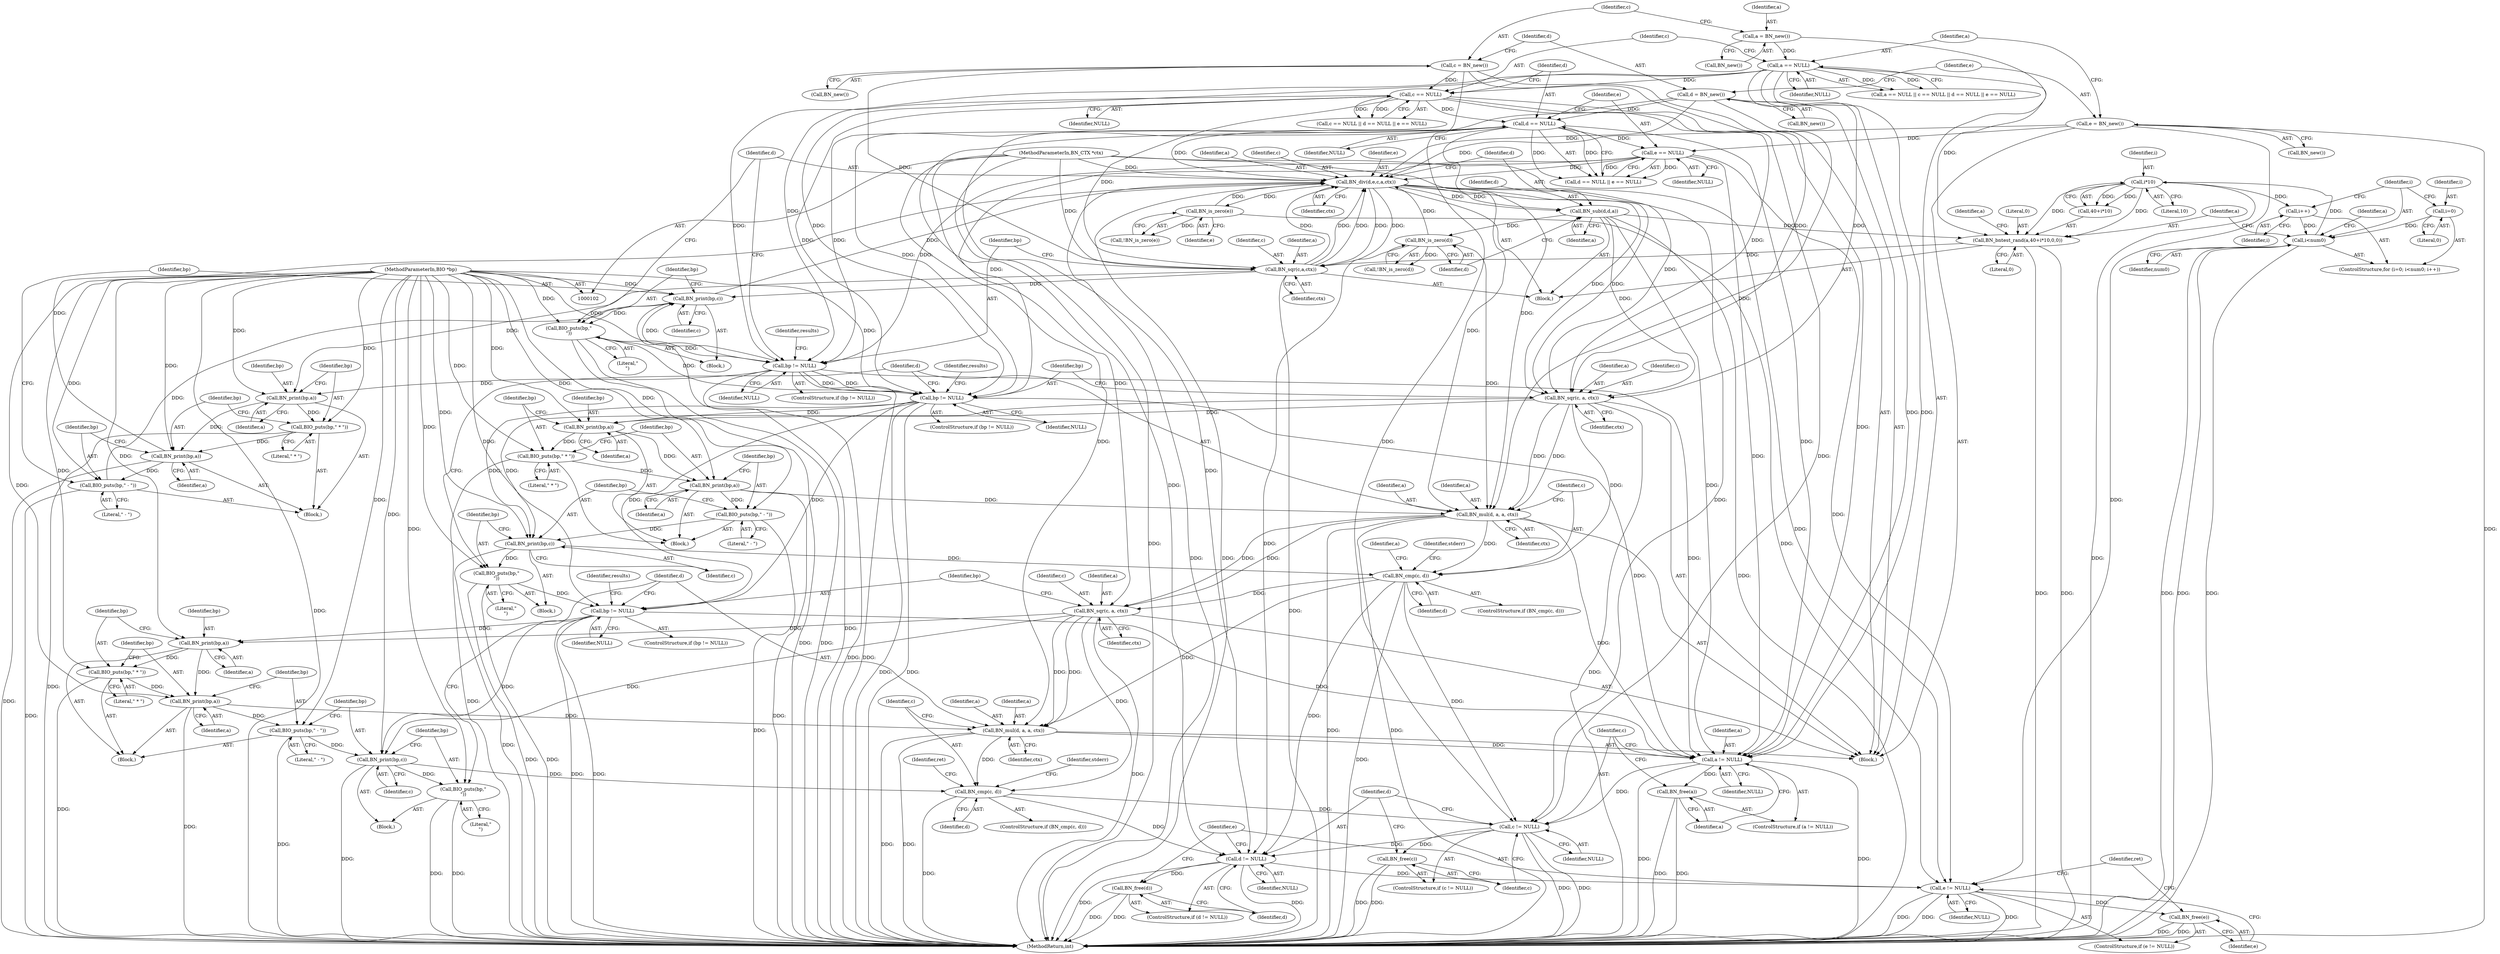 digraph "0_openssl_a7a44ba55cb4f884c6bc9ceac90072dea38e66d0_3@pointer" {
"1000240" [label="(Call,BN_print(bp,a))"];
"1000232" [label="(Call,bp != NULL)"];
"1000174" [label="(Call,bp != NULL)"];
"1000197" [label="(Call,BIO_puts(bp,\"\n\"))"];
"1000194" [label="(Call,BN_print(bp,c))"];
"1000191" [label="(Call,BIO_puts(bp,\" - \"))"];
"1000188" [label="(Call,BN_print(bp,a))"];
"1000185" [label="(Call,BIO_puts(bp,\" * \"))"];
"1000182" [label="(Call,BN_print(bp,a))"];
"1000103" [label="(MethodParameterIn,BIO *bp)"];
"1000169" [label="(Call,BN_sqr(c,a,ctx))"];
"1000133" [label="(Call,c == NULL)"];
"1000118" [label="(Call,c = BN_new())"];
"1000129" [label="(Call,a == NULL)"];
"1000115" [label="(Call,a = BN_new())"];
"1000200" [label="(Call,BN_div(d,e,c,a,ctx))"];
"1000213" [label="(Call,BN_is_zero(d))"];
"1000206" [label="(Call,BN_sub(d,d,a))"];
"1000121" [label="(Call,d = BN_new())"];
"1000137" [label="(Call,d == NULL)"];
"1000124" [label="(Call,e = BN_new())"];
"1000216" [label="(Call,BN_is_zero(e))"];
"1000140" [label="(Call,e == NULL)"];
"1000104" [label="(MethodParameterIn,BN_CTX *ctx)"];
"1000155" [label="(Call,BN_bntest_rand(a,40+i*10,0,0))"];
"1000159" [label="(Call,i*10)"];
"1000149" [label="(Call,i<num0)"];
"1000152" [label="(Call,i++)"];
"1000146" [label="(Call,i=0)"];
"1000227" [label="(Call,BN_sqr(c, a, ctx))"];
"1000243" [label="(Call,BIO_puts(bp,\" * \"))"];
"1000246" [label="(Call,BN_print(bp,a))"];
"1000249" [label="(Call,BIO_puts(bp,\" - \"))"];
"1000252" [label="(Call,BN_print(bp,c))"];
"1000255" [label="(Call,BIO_puts(bp,\"\n\"))"];
"1000281" [label="(Call,bp != NULL)"];
"1000289" [label="(Call,BN_print(bp,a))"];
"1000292" [label="(Call,BIO_puts(bp,\" * \"))"];
"1000295" [label="(Call,BN_print(bp,a))"];
"1000298" [label="(Call,BIO_puts(bp,\" - \"))"];
"1000301" [label="(Call,BN_print(bp,c))"];
"1000304" [label="(Call,BIO_puts(bp,\"\n\"))"];
"1000313" [label="(Call,BN_cmp(c, d))"];
"1000332" [label="(Call,c != NULL)"];
"1000335" [label="(Call,BN_free(c))"];
"1000338" [label="(Call,d != NULL)"];
"1000341" [label="(Call,BN_free(d))"];
"1000344" [label="(Call,e != NULL)"];
"1000347" [label="(Call,BN_free(e))"];
"1000307" [label="(Call,BN_mul(d, a, a, ctx))"];
"1000326" [label="(Call,a != NULL)"];
"1000329" [label="(Call,BN_free(a))"];
"1000264" [label="(Call,BN_cmp(c, d))"];
"1000276" [label="(Call,BN_sqr(c, a, ctx))"];
"1000258" [label="(Call,BN_mul(d, a, a, ctx))"];
"1000123" [label="(Call,BN_new())"];
"1000183" [label="(Identifier,bp)"];
"1000173" [label="(ControlStructure,if (bp != NULL))"];
"1000169" [label="(Call,BN_sqr(c,a,ctx))"];
"1000213" [label="(Call,BN_is_zero(d))"];
"1000137" [label="(Call,d == NULL)"];
"1000159" [label="(Call,i*10)"];
"1000141" [label="(Identifier,e)"];
"1000307" [label="(Call,BN_mul(d, a, a, ctx))"];
"1000296" [label="(Identifier,bp)"];
"1000191" [label="(Call,BIO_puts(bp,\" - \"))"];
"1000150" [label="(Identifier,i)"];
"1000343" [label="(ControlStructure,if (e != NULL))"];
"1000156" [label="(Identifier,a)"];
"1000340" [label="(Identifier,NULL)"];
"1000302" [label="(Identifier,bp)"];
"1000140" [label="(Call,e == NULL)"];
"1000130" [label="(Identifier,a)"];
"1000162" [label="(Literal,0)"];
"1000311" [label="(Identifier,ctx)"];
"1000318" [label="(Identifier,stderr)"];
"1000206" [label="(Call,BN_sub(d,d,a))"];
"1000244" [label="(Identifier,bp)"];
"1000187" [label="(Literal,\" * \")"];
"1000345" [label="(Identifier,e)"];
"1000196" [label="(Identifier,c)"];
"1000230" [label="(Identifier,ctx)"];
"1000351" [label="(MethodReturn,int)"];
"1000185" [label="(Call,BIO_puts(bp,\" * \"))"];
"1000212" [label="(Call,!BN_is_zero(d))"];
"1000330" [label="(Identifier,a)"];
"1000304" [label="(Call,BIO_puts(bp,\"\n\"))"];
"1000157" [label="(Call,40+i*10)"];
"1000139" [label="(Identifier,NULL)"];
"1000147" [label="(Identifier,i)"];
"1000287" [label="(Identifier,results)"];
"1000334" [label="(Identifier,NULL)"];
"1000348" [label="(Identifier,e)"];
"1000335" [label="(Call,BN_free(c))"];
"1000263" [label="(ControlStructure,if (BN_cmp(c, d)))"];
"1000129" [label="(Call,a == NULL)"];
"1000199" [label="(Literal,\"\n\")"];
"1000193" [label="(Literal,\" - \")"];
"1000207" [label="(Identifier,d)"];
"1000281" [label="(Call,bp != NULL)"];
"1000280" [label="(ControlStructure,if (bp != NULL))"];
"1000288" [label="(Block,)"];
"1000306" [label="(Literal,\"\n\")"];
"1000274" [label="(Identifier,a)"];
"1000131" [label="(Identifier,NULL)"];
"1000242" [label="(Identifier,a)"];
"1000117" [label="(Call,BN_new())"];
"1000276" [label="(Call,BN_sqr(c, a, ctx))"];
"1000298" [label="(Call,BIO_puts(bp,\" - \"))"];
"1000175" [label="(Identifier,bp)"];
"1000120" [label="(Call,BN_new())"];
"1000337" [label="(ControlStructure,if (d != NULL))"];
"1000194" [label="(Call,BN_print(bp,c))"];
"1000325" [label="(ControlStructure,if (a != NULL))"];
"1000171" [label="(Identifier,a)"];
"1000163" [label="(Literal,0)"];
"1000190" [label="(Identifier,a)"];
"1000231" [label="(ControlStructure,if (bp != NULL))"];
"1000181" [label="(Block,)"];
"1000322" [label="(Identifier,ret)"];
"1000134" [label="(Identifier,c)"];
"1000217" [label="(Identifier,e)"];
"1000128" [label="(Call,a == NULL || c == NULL || d == NULL || e == NULL)"];
"1000247" [label="(Identifier,bp)"];
"1000259" [label="(Identifier,d)"];
"1000126" [label="(Call,BN_new())"];
"1000339" [label="(Identifier,d)"];
"1000234" [label="(Identifier,NULL)"];
"1000250" [label="(Identifier,bp)"];
"1000342" [label="(Identifier,d)"];
"1000299" [label="(Identifier,bp)"];
"1000265" [label="(Identifier,c)"];
"1000192" [label="(Identifier,bp)"];
"1000202" [label="(Identifier,e)"];
"1000305" [label="(Identifier,bp)"];
"1000229" [label="(Identifier,a)"];
"1000225" [label="(Identifier,a)"];
"1000186" [label="(Identifier,bp)"];
"1000292" [label="(Call,BIO_puts(bp,\" * \"))"];
"1000119" [label="(Identifier,c)"];
"1000215" [label="(Call,!BN_is_zero(e))"];
"1000248" [label="(Identifier,a)"];
"1000241" [label="(Identifier,bp)"];
"1000314" [label="(Identifier,c)"];
"1000350" [label="(Identifier,ret)"];
"1000295" [label="(Call,BN_print(bp,a))"];
"1000344" [label="(Call,e != NULL)"];
"1000148" [label="(Literal,0)"];
"1000208" [label="(Identifier,d)"];
"1000232" [label="(Call,bp != NULL)"];
"1000138" [label="(Identifier,d)"];
"1000266" [label="(Identifier,d)"];
"1000261" [label="(Identifier,a)"];
"1000346" [label="(Identifier,NULL)"];
"1000145" [label="(ControlStructure,for (i=0; i<num0; i++))"];
"1000243" [label="(Call,BIO_puts(bp,\" * \"))"];
"1000269" [label="(Identifier,stderr)"];
"1000233" [label="(Identifier,bp)"];
"1000103" [label="(MethodParameterIn,BIO *bp)"];
"1000309" [label="(Identifier,a)"];
"1000151" [label="(Identifier,num0)"];
"1000189" [label="(Identifier,bp)"];
"1000118" [label="(Call,c = BN_new())"];
"1000308" [label="(Identifier,d)"];
"1000201" [label="(Identifier,d)"];
"1000262" [label="(Identifier,ctx)"];
"1000336" [label="(Identifier,c)"];
"1000136" [label="(Call,d == NULL || e == NULL)"];
"1000257" [label="(Literal,\"\n\")"];
"1000132" [label="(Call,c == NULL || d == NULL || e == NULL)"];
"1000303" [label="(Identifier,c)"];
"1000333" [label="(Identifier,c)"];
"1000166" [label="(Identifier,a)"];
"1000135" [label="(Identifier,NULL)"];
"1000327" [label="(Identifier,a)"];
"1000240" [label="(Call,BN_print(bp,a))"];
"1000209" [label="(Identifier,a)"];
"1000154" [label="(Block,)"];
"1000177" [label="(Block,)"];
"1000122" [label="(Identifier,d)"];
"1000105" [label="(Block,)"];
"1000347" [label="(Call,BN_free(e))"];
"1000246" [label="(Call,BN_print(bp,a))"];
"1000133" [label="(Call,c == NULL)"];
"1000253" [label="(Identifier,bp)"];
"1000238" [label="(Identifier,results)"];
"1000170" [label="(Identifier,c)"];
"1000290" [label="(Identifier,bp)"];
"1000277" [label="(Identifier,c)"];
"1000264" [label="(Call,BN_cmp(c, d))"];
"1000180" [label="(Identifier,results)"];
"1000297" [label="(Identifier,a)"];
"1000146" [label="(Call,i=0)"];
"1000205" [label="(Identifier,ctx)"];
"1000116" [label="(Identifier,a)"];
"1000161" [label="(Literal,10)"];
"1000254" [label="(Identifier,c)"];
"1000204" [label="(Identifier,a)"];
"1000249" [label="(Call,BIO_puts(bp,\" - \"))"];
"1000235" [label="(Block,)"];
"1000289" [label="(Call,BN_print(bp,a))"];
"1000315" [label="(Identifier,d)"];
"1000284" [label="(Block,)"];
"1000310" [label="(Identifier,a)"];
"1000256" [label="(Identifier,bp)"];
"1000104" [label="(MethodParameterIn,BN_CTX *ctx)"];
"1000301" [label="(Call,BN_print(bp,c))"];
"1000203" [label="(Identifier,c)"];
"1000172" [label="(Identifier,ctx)"];
"1000283" [label="(Identifier,NULL)"];
"1000155" [label="(Call,BN_bntest_rand(a,40+i*10,0,0))"];
"1000332" [label="(Call,c != NULL)"];
"1000153" [label="(Identifier,i)"];
"1000251" [label="(Literal,\" - \")"];
"1000214" [label="(Identifier,d)"];
"1000198" [label="(Identifier,bp)"];
"1000174" [label="(Call,bp != NULL)"];
"1000152" [label="(Call,i++)"];
"1000326" [label="(Call,a != NULL)"];
"1000313" [label="(Call,BN_cmp(c, d))"];
"1000115" [label="(Call,a = BN_new())"];
"1000125" [label="(Identifier,e)"];
"1000255" [label="(Call,BIO_puts(bp,\"\n\"))"];
"1000121" [label="(Call,d = BN_new())"];
"1000239" [label="(Block,)"];
"1000195" [label="(Identifier,bp)"];
"1000176" [label="(Identifier,NULL)"];
"1000160" [label="(Identifier,i)"];
"1000279" [label="(Identifier,ctx)"];
"1000329" [label="(Call,BN_free(a))"];
"1000188" [label="(Call,BN_print(bp,a))"];
"1000200" [label="(Call,BN_div(d,e,c,a,ctx))"];
"1000278" [label="(Identifier,a)"];
"1000294" [label="(Literal,\" * \")"];
"1000328" [label="(Identifier,NULL)"];
"1000282" [label="(Identifier,bp)"];
"1000341" [label="(Call,BN_free(d))"];
"1000338" [label="(Call,d != NULL)"];
"1000228" [label="(Identifier,c)"];
"1000258" [label="(Call,BN_mul(d, a, a, ctx))"];
"1000149" [label="(Call,i<num0)"];
"1000331" [label="(ControlStructure,if (c != NULL))"];
"1000252" [label="(Call,BN_print(bp,c))"];
"1000291" [label="(Identifier,a)"];
"1000293" [label="(Identifier,bp)"];
"1000245" [label="(Literal,\" * \")"];
"1000142" [label="(Identifier,NULL)"];
"1000312" [label="(ControlStructure,if (BN_cmp(c, d)))"];
"1000300" [label="(Literal,\" - \")"];
"1000260" [label="(Identifier,a)"];
"1000197" [label="(Call,BIO_puts(bp,\"\n\"))"];
"1000182" [label="(Call,BN_print(bp,a))"];
"1000227" [label="(Call,BN_sqr(c, a, ctx))"];
"1000216" [label="(Call,BN_is_zero(e))"];
"1000124" [label="(Call,e = BN_new())"];
"1000184" [label="(Identifier,a)"];
"1000240" -> "1000239"  [label="AST: "];
"1000240" -> "1000242"  [label="CFG: "];
"1000241" -> "1000240"  [label="AST: "];
"1000242" -> "1000240"  [label="AST: "];
"1000244" -> "1000240"  [label="CFG: "];
"1000232" -> "1000240"  [label="DDG: "];
"1000103" -> "1000240"  [label="DDG: "];
"1000227" -> "1000240"  [label="DDG: "];
"1000240" -> "1000243"  [label="DDG: "];
"1000240" -> "1000246"  [label="DDG: "];
"1000232" -> "1000231"  [label="AST: "];
"1000232" -> "1000234"  [label="CFG: "];
"1000233" -> "1000232"  [label="AST: "];
"1000234" -> "1000232"  [label="AST: "];
"1000238" -> "1000232"  [label="CFG: "];
"1000259" -> "1000232"  [label="CFG: "];
"1000232" -> "1000351"  [label="DDG: "];
"1000232" -> "1000351"  [label="DDG: "];
"1000174" -> "1000232"  [label="DDG: "];
"1000174" -> "1000232"  [label="DDG: "];
"1000197" -> "1000232"  [label="DDG: "];
"1000103" -> "1000232"  [label="DDG: "];
"1000140" -> "1000232"  [label="DDG: "];
"1000137" -> "1000232"  [label="DDG: "];
"1000133" -> "1000232"  [label="DDG: "];
"1000129" -> "1000232"  [label="DDG: "];
"1000232" -> "1000252"  [label="DDG: "];
"1000232" -> "1000281"  [label="DDG: "];
"1000232" -> "1000281"  [label="DDG: "];
"1000232" -> "1000326"  [label="DDG: "];
"1000174" -> "1000173"  [label="AST: "];
"1000174" -> "1000176"  [label="CFG: "];
"1000175" -> "1000174"  [label="AST: "];
"1000176" -> "1000174"  [label="AST: "];
"1000180" -> "1000174"  [label="CFG: "];
"1000201" -> "1000174"  [label="CFG: "];
"1000174" -> "1000351"  [label="DDG: "];
"1000174" -> "1000351"  [label="DDG: "];
"1000197" -> "1000174"  [label="DDG: "];
"1000103" -> "1000174"  [label="DDG: "];
"1000140" -> "1000174"  [label="DDG: "];
"1000137" -> "1000174"  [label="DDG: "];
"1000133" -> "1000174"  [label="DDG: "];
"1000129" -> "1000174"  [label="DDG: "];
"1000174" -> "1000182"  [label="DDG: "];
"1000174" -> "1000194"  [label="DDG: "];
"1000174" -> "1000326"  [label="DDG: "];
"1000197" -> "1000177"  [label="AST: "];
"1000197" -> "1000199"  [label="CFG: "];
"1000198" -> "1000197"  [label="AST: "];
"1000199" -> "1000197"  [label="AST: "];
"1000201" -> "1000197"  [label="CFG: "];
"1000197" -> "1000351"  [label="DDG: "];
"1000197" -> "1000351"  [label="DDG: "];
"1000194" -> "1000197"  [label="DDG: "];
"1000103" -> "1000197"  [label="DDG: "];
"1000194" -> "1000177"  [label="AST: "];
"1000194" -> "1000196"  [label="CFG: "];
"1000195" -> "1000194"  [label="AST: "];
"1000196" -> "1000194"  [label="AST: "];
"1000198" -> "1000194"  [label="CFG: "];
"1000194" -> "1000351"  [label="DDG: "];
"1000191" -> "1000194"  [label="DDG: "];
"1000103" -> "1000194"  [label="DDG: "];
"1000169" -> "1000194"  [label="DDG: "];
"1000194" -> "1000200"  [label="DDG: "];
"1000191" -> "1000181"  [label="AST: "];
"1000191" -> "1000193"  [label="CFG: "];
"1000192" -> "1000191"  [label="AST: "];
"1000193" -> "1000191"  [label="AST: "];
"1000195" -> "1000191"  [label="CFG: "];
"1000191" -> "1000351"  [label="DDG: "];
"1000188" -> "1000191"  [label="DDG: "];
"1000103" -> "1000191"  [label="DDG: "];
"1000188" -> "1000181"  [label="AST: "];
"1000188" -> "1000190"  [label="CFG: "];
"1000189" -> "1000188"  [label="AST: "];
"1000190" -> "1000188"  [label="AST: "];
"1000192" -> "1000188"  [label="CFG: "];
"1000188" -> "1000351"  [label="DDG: "];
"1000185" -> "1000188"  [label="DDG: "];
"1000103" -> "1000188"  [label="DDG: "];
"1000182" -> "1000188"  [label="DDG: "];
"1000188" -> "1000200"  [label="DDG: "];
"1000185" -> "1000181"  [label="AST: "];
"1000185" -> "1000187"  [label="CFG: "];
"1000186" -> "1000185"  [label="AST: "];
"1000187" -> "1000185"  [label="AST: "];
"1000189" -> "1000185"  [label="CFG: "];
"1000185" -> "1000351"  [label="DDG: "];
"1000182" -> "1000185"  [label="DDG: "];
"1000103" -> "1000185"  [label="DDG: "];
"1000182" -> "1000181"  [label="AST: "];
"1000182" -> "1000184"  [label="CFG: "];
"1000183" -> "1000182"  [label="AST: "];
"1000184" -> "1000182"  [label="AST: "];
"1000186" -> "1000182"  [label="CFG: "];
"1000103" -> "1000182"  [label="DDG: "];
"1000169" -> "1000182"  [label="DDG: "];
"1000103" -> "1000102"  [label="AST: "];
"1000103" -> "1000351"  [label="DDG: "];
"1000103" -> "1000243"  [label="DDG: "];
"1000103" -> "1000246"  [label="DDG: "];
"1000103" -> "1000249"  [label="DDG: "];
"1000103" -> "1000252"  [label="DDG: "];
"1000103" -> "1000255"  [label="DDG: "];
"1000103" -> "1000281"  [label="DDG: "];
"1000103" -> "1000289"  [label="DDG: "];
"1000103" -> "1000292"  [label="DDG: "];
"1000103" -> "1000295"  [label="DDG: "];
"1000103" -> "1000298"  [label="DDG: "];
"1000103" -> "1000301"  [label="DDG: "];
"1000103" -> "1000304"  [label="DDG: "];
"1000169" -> "1000154"  [label="AST: "];
"1000169" -> "1000172"  [label="CFG: "];
"1000170" -> "1000169"  [label="AST: "];
"1000171" -> "1000169"  [label="AST: "];
"1000172" -> "1000169"  [label="AST: "];
"1000175" -> "1000169"  [label="CFG: "];
"1000169" -> "1000351"  [label="DDG: "];
"1000133" -> "1000169"  [label="DDG: "];
"1000200" -> "1000169"  [label="DDG: "];
"1000200" -> "1000169"  [label="DDG: "];
"1000118" -> "1000169"  [label="DDG: "];
"1000155" -> "1000169"  [label="DDG: "];
"1000104" -> "1000169"  [label="DDG: "];
"1000169" -> "1000200"  [label="DDG: "];
"1000169" -> "1000200"  [label="DDG: "];
"1000169" -> "1000200"  [label="DDG: "];
"1000133" -> "1000132"  [label="AST: "];
"1000133" -> "1000135"  [label="CFG: "];
"1000134" -> "1000133"  [label="AST: "];
"1000135" -> "1000133"  [label="AST: "];
"1000138" -> "1000133"  [label="CFG: "];
"1000132" -> "1000133"  [label="CFG: "];
"1000133" -> "1000132"  [label="DDG: "];
"1000133" -> "1000132"  [label="DDG: "];
"1000118" -> "1000133"  [label="DDG: "];
"1000129" -> "1000133"  [label="DDG: "];
"1000133" -> "1000137"  [label="DDG: "];
"1000133" -> "1000227"  [label="DDG: "];
"1000133" -> "1000326"  [label="DDG: "];
"1000133" -> "1000332"  [label="DDG: "];
"1000118" -> "1000105"  [label="AST: "];
"1000118" -> "1000120"  [label="CFG: "];
"1000119" -> "1000118"  [label="AST: "];
"1000120" -> "1000118"  [label="AST: "];
"1000122" -> "1000118"  [label="CFG: "];
"1000118" -> "1000227"  [label="DDG: "];
"1000118" -> "1000332"  [label="DDG: "];
"1000129" -> "1000128"  [label="AST: "];
"1000129" -> "1000131"  [label="CFG: "];
"1000130" -> "1000129"  [label="AST: "];
"1000131" -> "1000129"  [label="AST: "];
"1000134" -> "1000129"  [label="CFG: "];
"1000128" -> "1000129"  [label="CFG: "];
"1000129" -> "1000128"  [label="DDG: "];
"1000129" -> "1000128"  [label="DDG: "];
"1000115" -> "1000129"  [label="DDG: "];
"1000129" -> "1000155"  [label="DDG: "];
"1000129" -> "1000227"  [label="DDG: "];
"1000129" -> "1000326"  [label="DDG: "];
"1000129" -> "1000326"  [label="DDG: "];
"1000115" -> "1000105"  [label="AST: "];
"1000115" -> "1000117"  [label="CFG: "];
"1000116" -> "1000115"  [label="AST: "];
"1000117" -> "1000115"  [label="AST: "];
"1000119" -> "1000115"  [label="CFG: "];
"1000200" -> "1000154"  [label="AST: "];
"1000200" -> "1000205"  [label="CFG: "];
"1000201" -> "1000200"  [label="AST: "];
"1000202" -> "1000200"  [label="AST: "];
"1000203" -> "1000200"  [label="AST: "];
"1000204" -> "1000200"  [label="AST: "];
"1000205" -> "1000200"  [label="AST: "];
"1000207" -> "1000200"  [label="CFG: "];
"1000200" -> "1000351"  [label="DDG: "];
"1000200" -> "1000351"  [label="DDG: "];
"1000213" -> "1000200"  [label="DDG: "];
"1000121" -> "1000200"  [label="DDG: "];
"1000137" -> "1000200"  [label="DDG: "];
"1000124" -> "1000200"  [label="DDG: "];
"1000216" -> "1000200"  [label="DDG: "];
"1000140" -> "1000200"  [label="DDG: "];
"1000104" -> "1000200"  [label="DDG: "];
"1000200" -> "1000206"  [label="DDG: "];
"1000200" -> "1000206"  [label="DDG: "];
"1000200" -> "1000216"  [label="DDG: "];
"1000200" -> "1000227"  [label="DDG: "];
"1000200" -> "1000227"  [label="DDG: "];
"1000200" -> "1000332"  [label="DDG: "];
"1000200" -> "1000344"  [label="DDG: "];
"1000213" -> "1000212"  [label="AST: "];
"1000213" -> "1000214"  [label="CFG: "];
"1000214" -> "1000213"  [label="AST: "];
"1000212" -> "1000213"  [label="CFG: "];
"1000213" -> "1000212"  [label="DDG: "];
"1000206" -> "1000213"  [label="DDG: "];
"1000213" -> "1000258"  [label="DDG: "];
"1000213" -> "1000338"  [label="DDG: "];
"1000206" -> "1000154"  [label="AST: "];
"1000206" -> "1000209"  [label="CFG: "];
"1000207" -> "1000206"  [label="AST: "];
"1000208" -> "1000206"  [label="AST: "];
"1000209" -> "1000206"  [label="AST: "];
"1000214" -> "1000206"  [label="CFG: "];
"1000206" -> "1000351"  [label="DDG: "];
"1000206" -> "1000155"  [label="DDG: "];
"1000206" -> "1000227"  [label="DDG: "];
"1000206" -> "1000326"  [label="DDG: "];
"1000121" -> "1000105"  [label="AST: "];
"1000121" -> "1000123"  [label="CFG: "];
"1000122" -> "1000121"  [label="AST: "];
"1000123" -> "1000121"  [label="AST: "];
"1000125" -> "1000121"  [label="CFG: "];
"1000121" -> "1000137"  [label="DDG: "];
"1000121" -> "1000258"  [label="DDG: "];
"1000121" -> "1000338"  [label="DDG: "];
"1000137" -> "1000136"  [label="AST: "];
"1000137" -> "1000139"  [label="CFG: "];
"1000138" -> "1000137"  [label="AST: "];
"1000139" -> "1000137"  [label="AST: "];
"1000141" -> "1000137"  [label="CFG: "];
"1000136" -> "1000137"  [label="CFG: "];
"1000137" -> "1000136"  [label="DDG: "];
"1000137" -> "1000136"  [label="DDG: "];
"1000137" -> "1000140"  [label="DDG: "];
"1000137" -> "1000258"  [label="DDG: "];
"1000137" -> "1000326"  [label="DDG: "];
"1000137" -> "1000338"  [label="DDG: "];
"1000124" -> "1000105"  [label="AST: "];
"1000124" -> "1000126"  [label="CFG: "];
"1000125" -> "1000124"  [label="AST: "];
"1000126" -> "1000124"  [label="AST: "];
"1000130" -> "1000124"  [label="CFG: "];
"1000124" -> "1000351"  [label="DDG: "];
"1000124" -> "1000140"  [label="DDG: "];
"1000124" -> "1000344"  [label="DDG: "];
"1000216" -> "1000215"  [label="AST: "];
"1000216" -> "1000217"  [label="CFG: "];
"1000217" -> "1000216"  [label="AST: "];
"1000215" -> "1000216"  [label="CFG: "];
"1000216" -> "1000215"  [label="DDG: "];
"1000216" -> "1000344"  [label="DDG: "];
"1000140" -> "1000136"  [label="AST: "];
"1000140" -> "1000142"  [label="CFG: "];
"1000141" -> "1000140"  [label="AST: "];
"1000142" -> "1000140"  [label="AST: "];
"1000136" -> "1000140"  [label="CFG: "];
"1000140" -> "1000136"  [label="DDG: "];
"1000140" -> "1000136"  [label="DDG: "];
"1000140" -> "1000326"  [label="DDG: "];
"1000140" -> "1000344"  [label="DDG: "];
"1000104" -> "1000102"  [label="AST: "];
"1000104" -> "1000351"  [label="DDG: "];
"1000104" -> "1000227"  [label="DDG: "];
"1000104" -> "1000258"  [label="DDG: "];
"1000104" -> "1000276"  [label="DDG: "];
"1000104" -> "1000307"  [label="DDG: "];
"1000155" -> "1000154"  [label="AST: "];
"1000155" -> "1000163"  [label="CFG: "];
"1000156" -> "1000155"  [label="AST: "];
"1000157" -> "1000155"  [label="AST: "];
"1000162" -> "1000155"  [label="AST: "];
"1000163" -> "1000155"  [label="AST: "];
"1000166" -> "1000155"  [label="CFG: "];
"1000155" -> "1000351"  [label="DDG: "];
"1000155" -> "1000351"  [label="DDG: "];
"1000159" -> "1000155"  [label="DDG: "];
"1000159" -> "1000155"  [label="DDG: "];
"1000159" -> "1000157"  [label="AST: "];
"1000159" -> "1000161"  [label="CFG: "];
"1000160" -> "1000159"  [label="AST: "];
"1000161" -> "1000159"  [label="AST: "];
"1000157" -> "1000159"  [label="CFG: "];
"1000159" -> "1000351"  [label="DDG: "];
"1000159" -> "1000152"  [label="DDG: "];
"1000159" -> "1000157"  [label="DDG: "];
"1000159" -> "1000157"  [label="DDG: "];
"1000149" -> "1000159"  [label="DDG: "];
"1000149" -> "1000145"  [label="AST: "];
"1000149" -> "1000151"  [label="CFG: "];
"1000150" -> "1000149"  [label="AST: "];
"1000151" -> "1000149"  [label="AST: "];
"1000156" -> "1000149"  [label="CFG: "];
"1000225" -> "1000149"  [label="CFG: "];
"1000149" -> "1000351"  [label="DDG: "];
"1000149" -> "1000351"  [label="DDG: "];
"1000149" -> "1000351"  [label="DDG: "];
"1000152" -> "1000149"  [label="DDG: "];
"1000146" -> "1000149"  [label="DDG: "];
"1000152" -> "1000145"  [label="AST: "];
"1000152" -> "1000153"  [label="CFG: "];
"1000153" -> "1000152"  [label="AST: "];
"1000150" -> "1000152"  [label="CFG: "];
"1000146" -> "1000145"  [label="AST: "];
"1000146" -> "1000148"  [label="CFG: "];
"1000147" -> "1000146"  [label="AST: "];
"1000148" -> "1000146"  [label="AST: "];
"1000150" -> "1000146"  [label="CFG: "];
"1000227" -> "1000105"  [label="AST: "];
"1000227" -> "1000230"  [label="CFG: "];
"1000228" -> "1000227"  [label="AST: "];
"1000229" -> "1000227"  [label="AST: "];
"1000230" -> "1000227"  [label="AST: "];
"1000233" -> "1000227"  [label="CFG: "];
"1000227" -> "1000351"  [label="DDG: "];
"1000227" -> "1000252"  [label="DDG: "];
"1000227" -> "1000258"  [label="DDG: "];
"1000227" -> "1000258"  [label="DDG: "];
"1000227" -> "1000264"  [label="DDG: "];
"1000243" -> "1000239"  [label="AST: "];
"1000243" -> "1000245"  [label="CFG: "];
"1000244" -> "1000243"  [label="AST: "];
"1000245" -> "1000243"  [label="AST: "];
"1000247" -> "1000243"  [label="CFG: "];
"1000243" -> "1000351"  [label="DDG: "];
"1000243" -> "1000246"  [label="DDG: "];
"1000246" -> "1000239"  [label="AST: "];
"1000246" -> "1000248"  [label="CFG: "];
"1000247" -> "1000246"  [label="AST: "];
"1000248" -> "1000246"  [label="AST: "];
"1000250" -> "1000246"  [label="CFG: "];
"1000246" -> "1000351"  [label="DDG: "];
"1000246" -> "1000249"  [label="DDG: "];
"1000246" -> "1000258"  [label="DDG: "];
"1000249" -> "1000239"  [label="AST: "];
"1000249" -> "1000251"  [label="CFG: "];
"1000250" -> "1000249"  [label="AST: "];
"1000251" -> "1000249"  [label="AST: "];
"1000253" -> "1000249"  [label="CFG: "];
"1000249" -> "1000351"  [label="DDG: "];
"1000249" -> "1000252"  [label="DDG: "];
"1000252" -> "1000235"  [label="AST: "];
"1000252" -> "1000254"  [label="CFG: "];
"1000253" -> "1000252"  [label="AST: "];
"1000254" -> "1000252"  [label="AST: "];
"1000256" -> "1000252"  [label="CFG: "];
"1000252" -> "1000351"  [label="DDG: "];
"1000252" -> "1000255"  [label="DDG: "];
"1000252" -> "1000264"  [label="DDG: "];
"1000255" -> "1000235"  [label="AST: "];
"1000255" -> "1000257"  [label="CFG: "];
"1000256" -> "1000255"  [label="AST: "];
"1000257" -> "1000255"  [label="AST: "];
"1000259" -> "1000255"  [label="CFG: "];
"1000255" -> "1000351"  [label="DDG: "];
"1000255" -> "1000351"  [label="DDG: "];
"1000255" -> "1000281"  [label="DDG: "];
"1000281" -> "1000280"  [label="AST: "];
"1000281" -> "1000283"  [label="CFG: "];
"1000282" -> "1000281"  [label="AST: "];
"1000283" -> "1000281"  [label="AST: "];
"1000287" -> "1000281"  [label="CFG: "];
"1000308" -> "1000281"  [label="CFG: "];
"1000281" -> "1000351"  [label="DDG: "];
"1000281" -> "1000351"  [label="DDG: "];
"1000281" -> "1000289"  [label="DDG: "];
"1000281" -> "1000301"  [label="DDG: "];
"1000281" -> "1000326"  [label="DDG: "];
"1000289" -> "1000288"  [label="AST: "];
"1000289" -> "1000291"  [label="CFG: "];
"1000290" -> "1000289"  [label="AST: "];
"1000291" -> "1000289"  [label="AST: "];
"1000293" -> "1000289"  [label="CFG: "];
"1000276" -> "1000289"  [label="DDG: "];
"1000289" -> "1000292"  [label="DDG: "];
"1000289" -> "1000295"  [label="DDG: "];
"1000292" -> "1000288"  [label="AST: "];
"1000292" -> "1000294"  [label="CFG: "];
"1000293" -> "1000292"  [label="AST: "];
"1000294" -> "1000292"  [label="AST: "];
"1000296" -> "1000292"  [label="CFG: "];
"1000292" -> "1000351"  [label="DDG: "];
"1000292" -> "1000295"  [label="DDG: "];
"1000295" -> "1000288"  [label="AST: "];
"1000295" -> "1000297"  [label="CFG: "];
"1000296" -> "1000295"  [label="AST: "];
"1000297" -> "1000295"  [label="AST: "];
"1000299" -> "1000295"  [label="CFG: "];
"1000295" -> "1000351"  [label="DDG: "];
"1000295" -> "1000298"  [label="DDG: "];
"1000295" -> "1000307"  [label="DDG: "];
"1000298" -> "1000288"  [label="AST: "];
"1000298" -> "1000300"  [label="CFG: "];
"1000299" -> "1000298"  [label="AST: "];
"1000300" -> "1000298"  [label="AST: "];
"1000302" -> "1000298"  [label="CFG: "];
"1000298" -> "1000351"  [label="DDG: "];
"1000298" -> "1000301"  [label="DDG: "];
"1000301" -> "1000284"  [label="AST: "];
"1000301" -> "1000303"  [label="CFG: "];
"1000302" -> "1000301"  [label="AST: "];
"1000303" -> "1000301"  [label="AST: "];
"1000305" -> "1000301"  [label="CFG: "];
"1000301" -> "1000351"  [label="DDG: "];
"1000276" -> "1000301"  [label="DDG: "];
"1000301" -> "1000304"  [label="DDG: "];
"1000301" -> "1000313"  [label="DDG: "];
"1000304" -> "1000284"  [label="AST: "];
"1000304" -> "1000306"  [label="CFG: "];
"1000305" -> "1000304"  [label="AST: "];
"1000306" -> "1000304"  [label="AST: "];
"1000308" -> "1000304"  [label="CFG: "];
"1000304" -> "1000351"  [label="DDG: "];
"1000304" -> "1000351"  [label="DDG: "];
"1000313" -> "1000312"  [label="AST: "];
"1000313" -> "1000315"  [label="CFG: "];
"1000314" -> "1000313"  [label="AST: "];
"1000315" -> "1000313"  [label="AST: "];
"1000318" -> "1000313"  [label="CFG: "];
"1000322" -> "1000313"  [label="CFG: "];
"1000313" -> "1000351"  [label="DDG: "];
"1000276" -> "1000313"  [label="DDG: "];
"1000307" -> "1000313"  [label="DDG: "];
"1000313" -> "1000332"  [label="DDG: "];
"1000313" -> "1000338"  [label="DDG: "];
"1000332" -> "1000331"  [label="AST: "];
"1000332" -> "1000334"  [label="CFG: "];
"1000333" -> "1000332"  [label="AST: "];
"1000334" -> "1000332"  [label="AST: "];
"1000336" -> "1000332"  [label="CFG: "];
"1000339" -> "1000332"  [label="CFG: "];
"1000332" -> "1000351"  [label="DDG: "];
"1000332" -> "1000351"  [label="DDG: "];
"1000264" -> "1000332"  [label="DDG: "];
"1000326" -> "1000332"  [label="DDG: "];
"1000332" -> "1000335"  [label="DDG: "];
"1000332" -> "1000338"  [label="DDG: "];
"1000335" -> "1000331"  [label="AST: "];
"1000335" -> "1000336"  [label="CFG: "];
"1000336" -> "1000335"  [label="AST: "];
"1000339" -> "1000335"  [label="CFG: "];
"1000335" -> "1000351"  [label="DDG: "];
"1000335" -> "1000351"  [label="DDG: "];
"1000338" -> "1000337"  [label="AST: "];
"1000338" -> "1000340"  [label="CFG: "];
"1000339" -> "1000338"  [label="AST: "];
"1000340" -> "1000338"  [label="AST: "];
"1000342" -> "1000338"  [label="CFG: "];
"1000345" -> "1000338"  [label="CFG: "];
"1000338" -> "1000351"  [label="DDG: "];
"1000338" -> "1000351"  [label="DDG: "];
"1000264" -> "1000338"  [label="DDG: "];
"1000338" -> "1000341"  [label="DDG: "];
"1000338" -> "1000344"  [label="DDG: "];
"1000341" -> "1000337"  [label="AST: "];
"1000341" -> "1000342"  [label="CFG: "];
"1000342" -> "1000341"  [label="AST: "];
"1000345" -> "1000341"  [label="CFG: "];
"1000341" -> "1000351"  [label="DDG: "];
"1000341" -> "1000351"  [label="DDG: "];
"1000344" -> "1000343"  [label="AST: "];
"1000344" -> "1000346"  [label="CFG: "];
"1000345" -> "1000344"  [label="AST: "];
"1000346" -> "1000344"  [label="AST: "];
"1000348" -> "1000344"  [label="CFG: "];
"1000350" -> "1000344"  [label="CFG: "];
"1000344" -> "1000351"  [label="DDG: "];
"1000344" -> "1000351"  [label="DDG: "];
"1000344" -> "1000351"  [label="DDG: "];
"1000344" -> "1000347"  [label="DDG: "];
"1000347" -> "1000343"  [label="AST: "];
"1000347" -> "1000348"  [label="CFG: "];
"1000348" -> "1000347"  [label="AST: "];
"1000350" -> "1000347"  [label="CFG: "];
"1000347" -> "1000351"  [label="DDG: "];
"1000347" -> "1000351"  [label="DDG: "];
"1000307" -> "1000105"  [label="AST: "];
"1000307" -> "1000311"  [label="CFG: "];
"1000308" -> "1000307"  [label="AST: "];
"1000309" -> "1000307"  [label="AST: "];
"1000310" -> "1000307"  [label="AST: "];
"1000311" -> "1000307"  [label="AST: "];
"1000314" -> "1000307"  [label="CFG: "];
"1000307" -> "1000351"  [label="DDG: "];
"1000307" -> "1000351"  [label="DDG: "];
"1000264" -> "1000307"  [label="DDG: "];
"1000276" -> "1000307"  [label="DDG: "];
"1000276" -> "1000307"  [label="DDG: "];
"1000307" -> "1000326"  [label="DDG: "];
"1000326" -> "1000325"  [label="AST: "];
"1000326" -> "1000328"  [label="CFG: "];
"1000327" -> "1000326"  [label="AST: "];
"1000328" -> "1000326"  [label="AST: "];
"1000330" -> "1000326"  [label="CFG: "];
"1000333" -> "1000326"  [label="CFG: "];
"1000326" -> "1000351"  [label="DDG: "];
"1000326" -> "1000351"  [label="DDG: "];
"1000258" -> "1000326"  [label="DDG: "];
"1000326" -> "1000329"  [label="DDG: "];
"1000329" -> "1000325"  [label="AST: "];
"1000329" -> "1000330"  [label="CFG: "];
"1000330" -> "1000329"  [label="AST: "];
"1000333" -> "1000329"  [label="CFG: "];
"1000329" -> "1000351"  [label="DDG: "];
"1000329" -> "1000351"  [label="DDG: "];
"1000264" -> "1000263"  [label="AST: "];
"1000264" -> "1000266"  [label="CFG: "];
"1000265" -> "1000264"  [label="AST: "];
"1000266" -> "1000264"  [label="AST: "];
"1000269" -> "1000264"  [label="CFG: "];
"1000274" -> "1000264"  [label="CFG: "];
"1000264" -> "1000351"  [label="DDG: "];
"1000258" -> "1000264"  [label="DDG: "];
"1000264" -> "1000276"  [label="DDG: "];
"1000276" -> "1000105"  [label="AST: "];
"1000276" -> "1000279"  [label="CFG: "];
"1000277" -> "1000276"  [label="AST: "];
"1000278" -> "1000276"  [label="AST: "];
"1000279" -> "1000276"  [label="AST: "];
"1000282" -> "1000276"  [label="CFG: "];
"1000276" -> "1000351"  [label="DDG: "];
"1000258" -> "1000276"  [label="DDG: "];
"1000258" -> "1000276"  [label="DDG: "];
"1000258" -> "1000105"  [label="AST: "];
"1000258" -> "1000262"  [label="CFG: "];
"1000259" -> "1000258"  [label="AST: "];
"1000260" -> "1000258"  [label="AST: "];
"1000261" -> "1000258"  [label="AST: "];
"1000262" -> "1000258"  [label="AST: "];
"1000265" -> "1000258"  [label="CFG: "];
"1000258" -> "1000351"  [label="DDG: "];
"1000258" -> "1000351"  [label="DDG: "];
}
